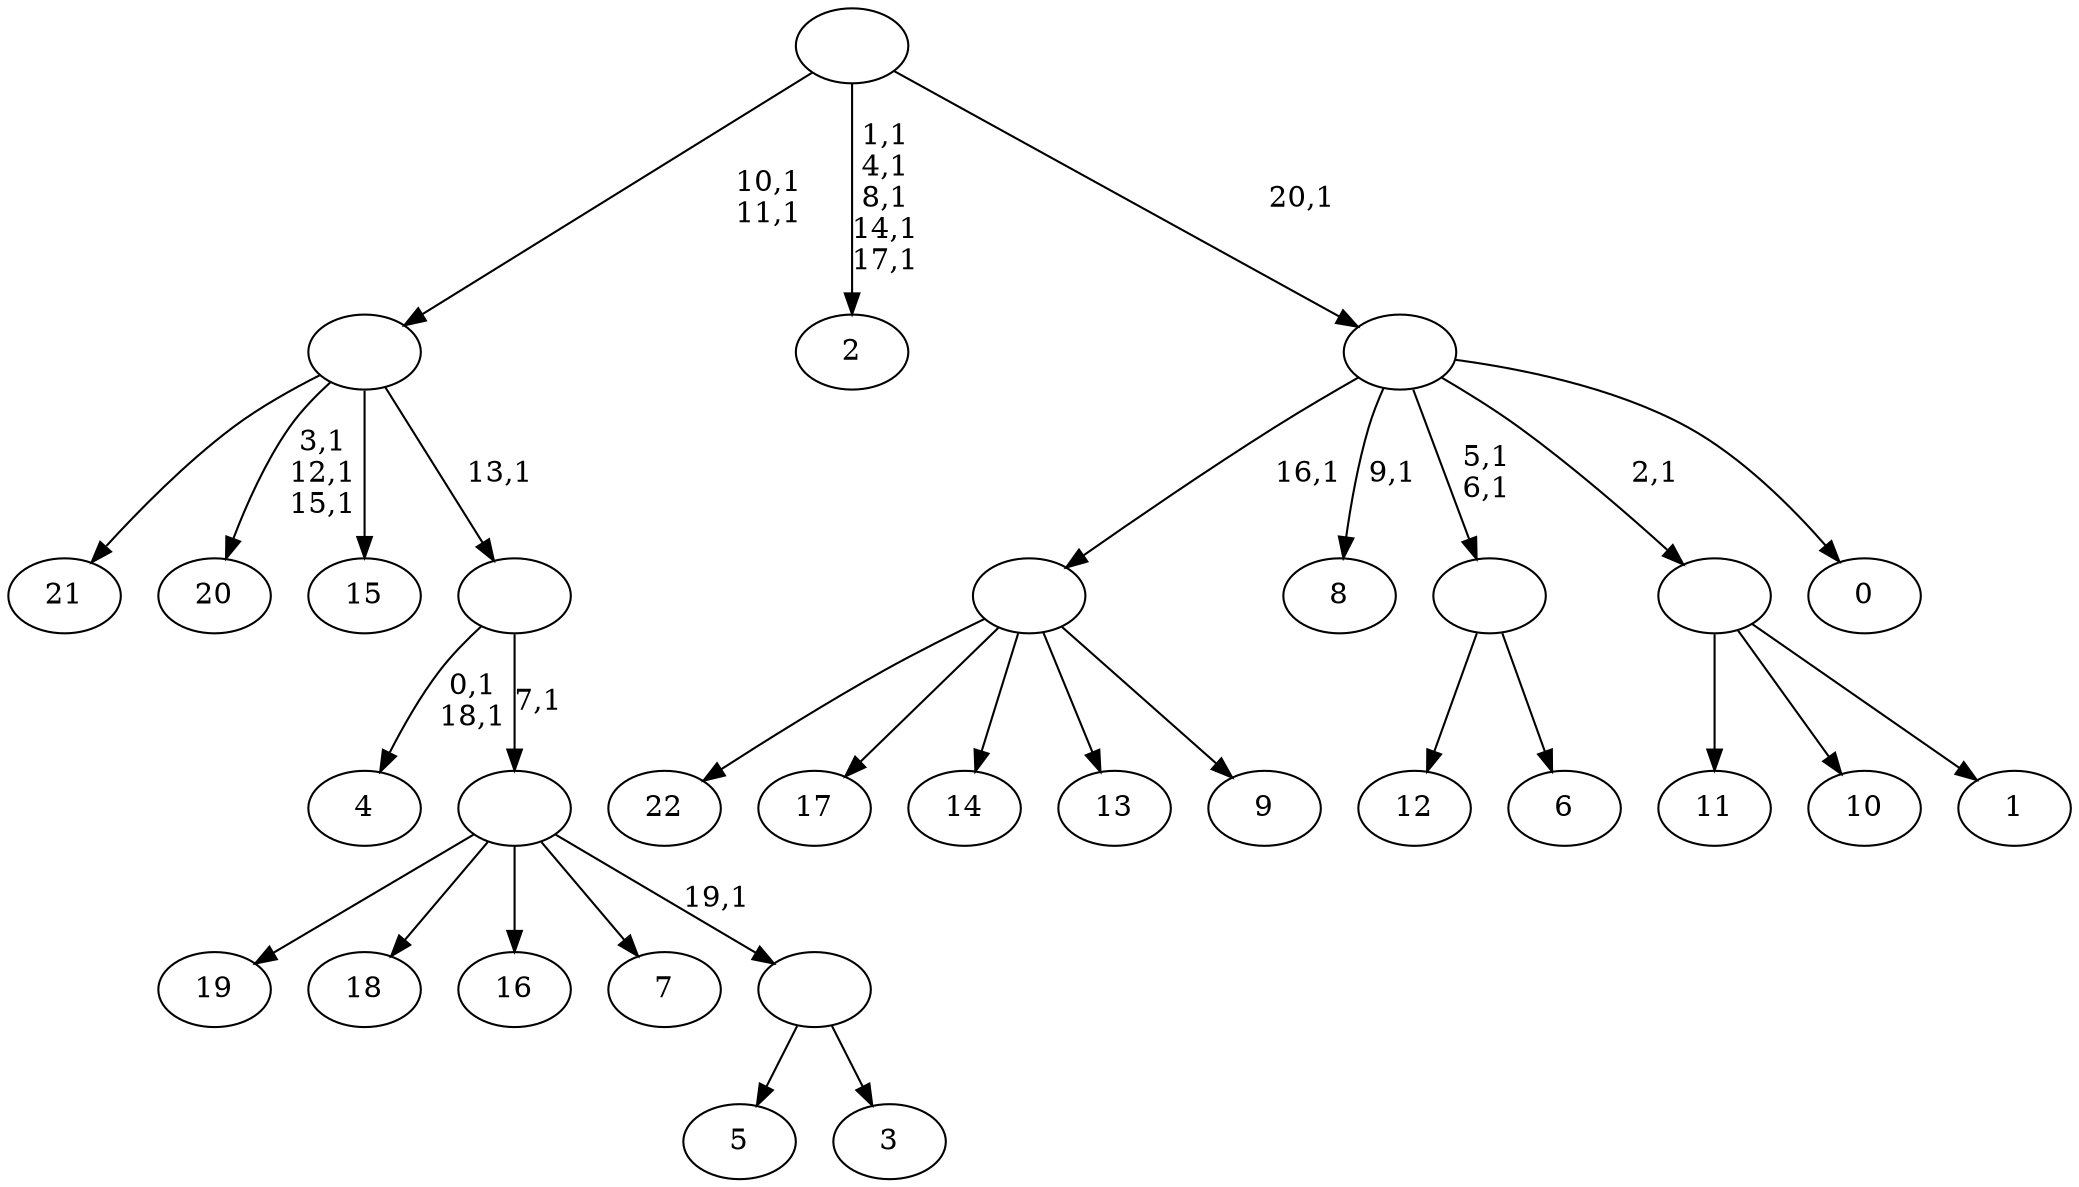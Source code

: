 digraph T {
	44 [label="22"]
	43 [label="21"]
	42 [label="20"]
	38 [label="19"]
	37 [label="18"]
	36 [label="17"]
	35 [label="16"]
	34 [label="15"]
	33 [label="14"]
	32 [label="13"]
	31 [label="12"]
	30 [label="11"]
	29 [label="10"]
	28 [label="9"]
	27 [label=""]
	26 [label="8"]
	24 [label="7"]
	23 [label="6"]
	22 [label=""]
	20 [label="5"]
	19 [label="4"]
	16 [label="3"]
	15 [label=""]
	14 [label=""]
	13 [label=""]
	12 [label=""]
	10 [label="2"]
	4 [label="1"]
	3 [label=""]
	2 [label="0"]
	1 [label=""]
	0 [label=""]
	27 -> 44 [label=""]
	27 -> 36 [label=""]
	27 -> 33 [label=""]
	27 -> 32 [label=""]
	27 -> 28 [label=""]
	22 -> 31 [label=""]
	22 -> 23 [label=""]
	15 -> 20 [label=""]
	15 -> 16 [label=""]
	14 -> 38 [label=""]
	14 -> 37 [label=""]
	14 -> 35 [label=""]
	14 -> 24 [label=""]
	14 -> 15 [label="19,1"]
	13 -> 19 [label="0,1\n18,1"]
	13 -> 14 [label="7,1"]
	12 -> 42 [label="3,1\n12,1\n15,1"]
	12 -> 43 [label=""]
	12 -> 34 [label=""]
	12 -> 13 [label="13,1"]
	3 -> 30 [label=""]
	3 -> 29 [label=""]
	3 -> 4 [label=""]
	1 -> 22 [label="5,1\n6,1"]
	1 -> 26 [label="9,1"]
	1 -> 27 [label="16,1"]
	1 -> 3 [label="2,1"]
	1 -> 2 [label=""]
	0 -> 10 [label="1,1\n4,1\n8,1\n14,1\n17,1"]
	0 -> 12 [label="10,1\n11,1"]
	0 -> 1 [label="20,1"]
}
